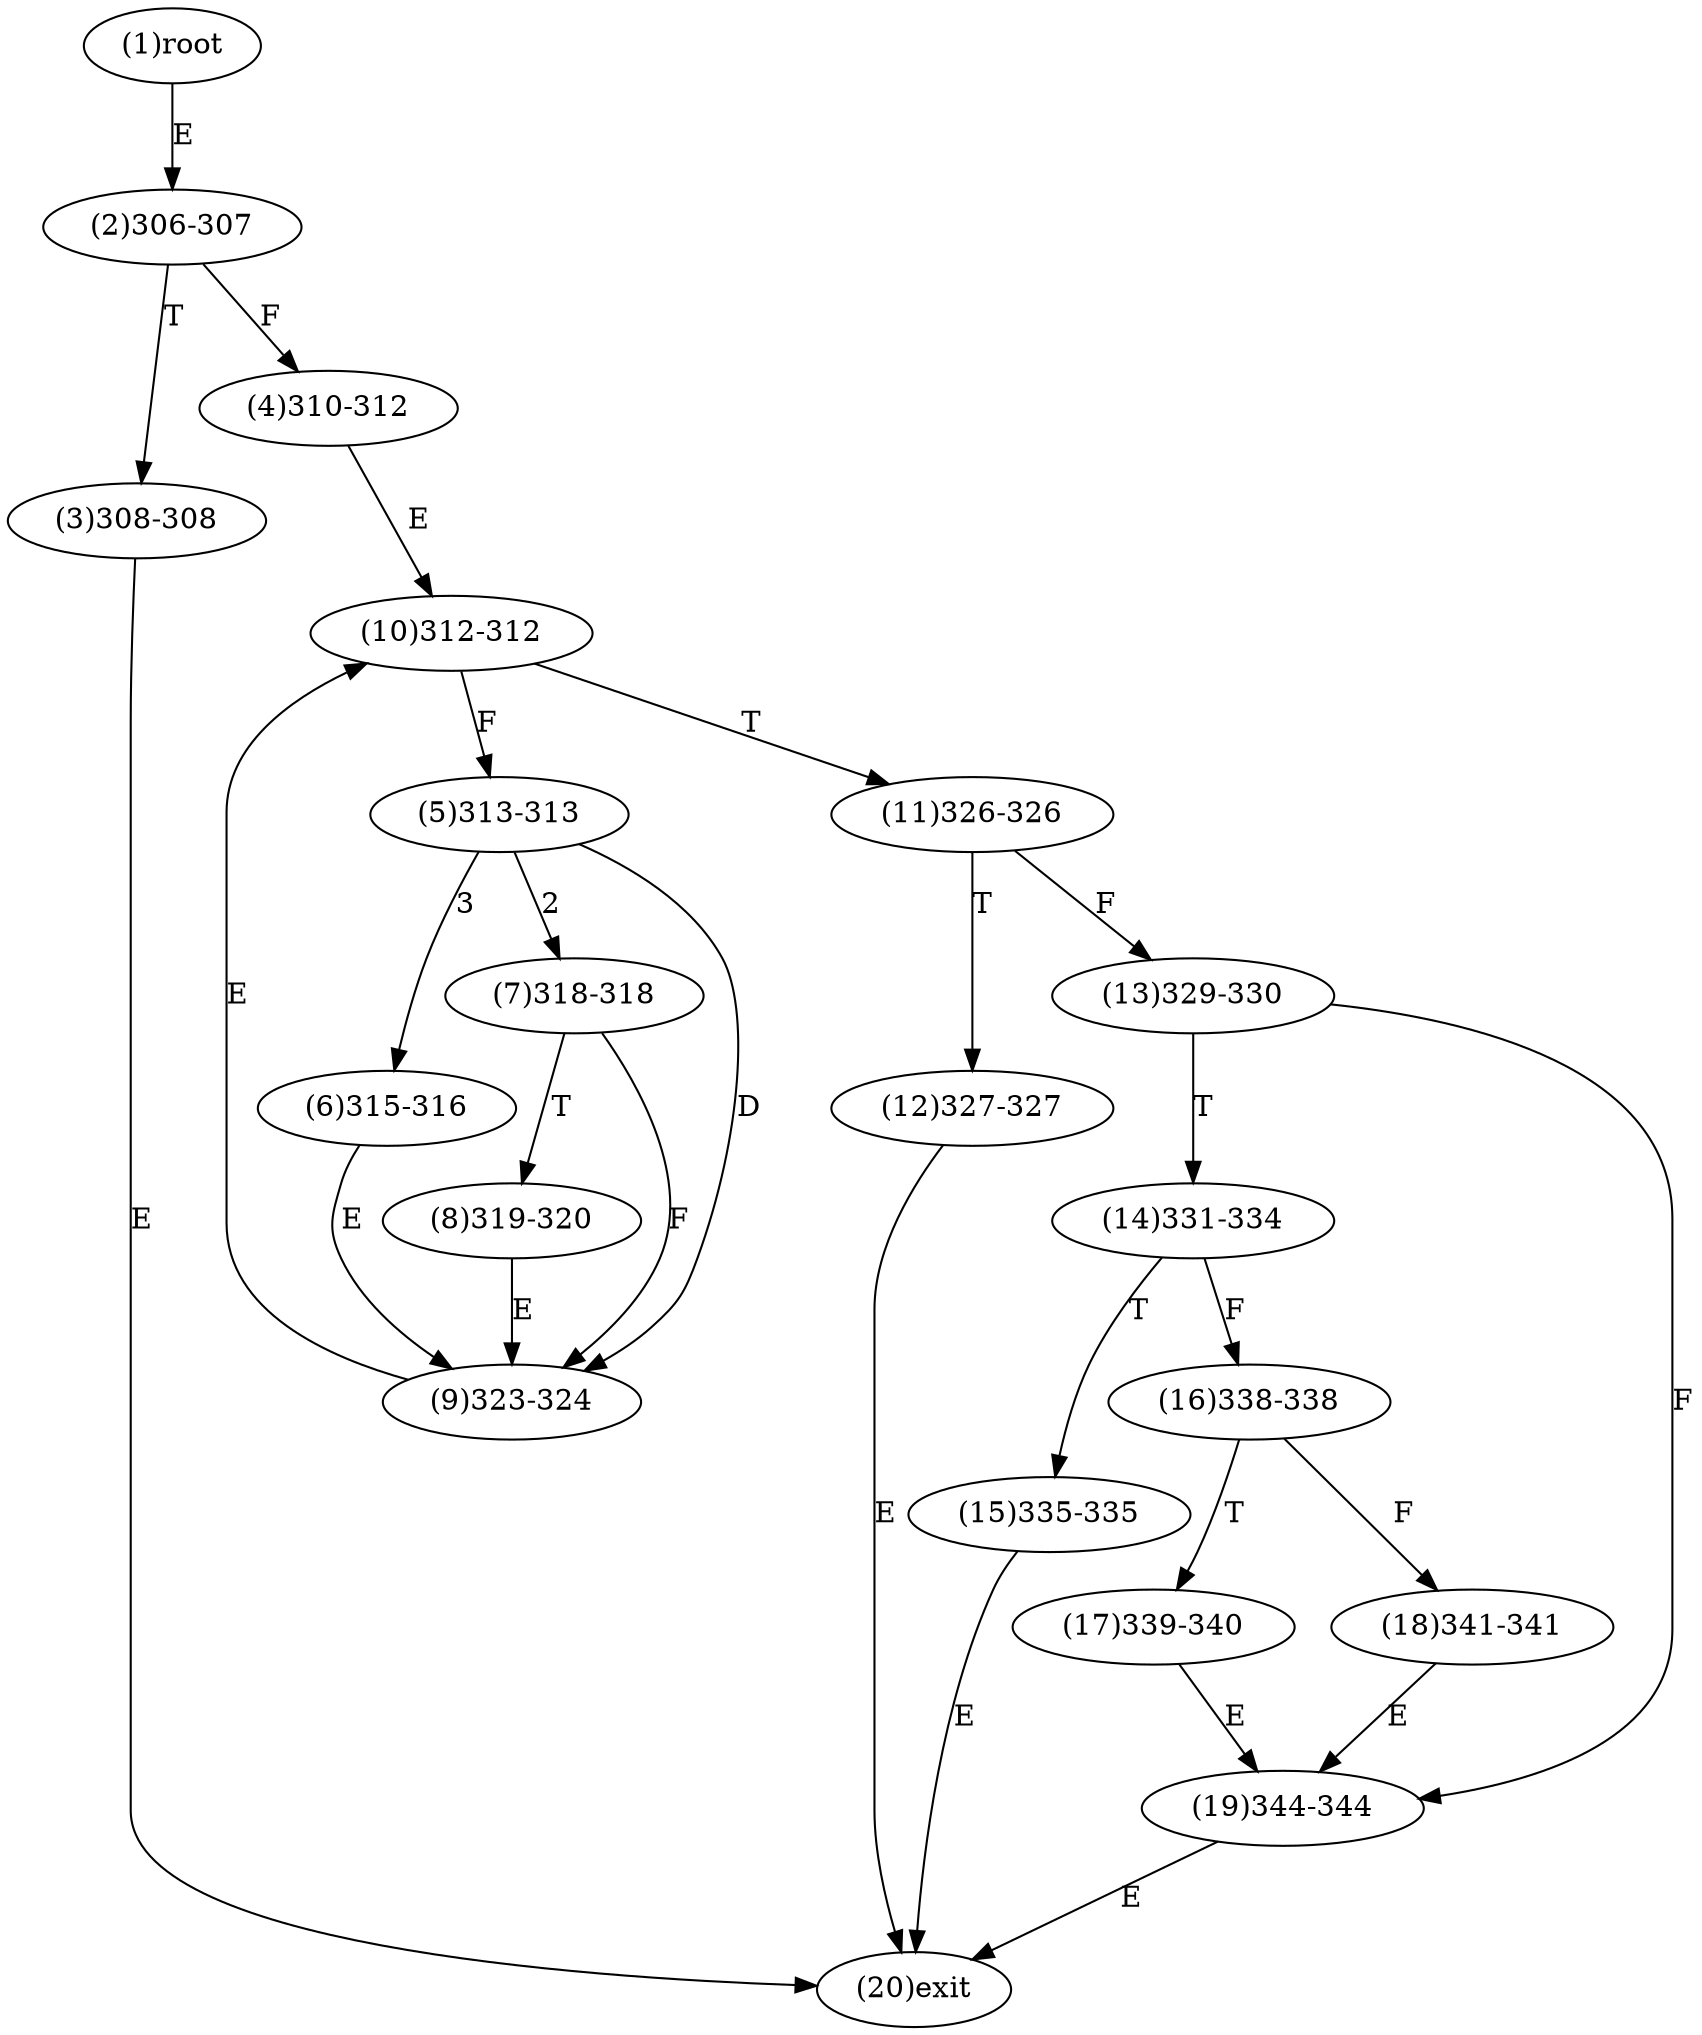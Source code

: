 digraph "" { 
1[ label="(1)root"];
2[ label="(2)306-307"];
3[ label="(3)308-308"];
4[ label="(4)310-312"];
5[ label="(5)313-313"];
6[ label="(6)315-316"];
7[ label="(7)318-318"];
8[ label="(8)319-320"];
9[ label="(9)323-324"];
10[ label="(10)312-312"];
11[ label="(11)326-326"];
12[ label="(12)327-327"];
13[ label="(13)329-330"];
14[ label="(14)331-334"];
15[ label="(15)335-335"];
17[ label="(17)339-340"];
16[ label="(16)338-338"];
19[ label="(19)344-344"];
18[ label="(18)341-341"];
20[ label="(20)exit"];
1->2[ label="E"];
2->4[ label="F"];
2->3[ label="T"];
3->20[ label="E"];
4->10[ label="E"];
5->7[ label="2"];
5->6[ label="3"];
5->9[ label="D"];
6->9[ label="E"];
7->9[ label="F"];
7->8[ label="T"];
8->9[ label="E"];
9->10[ label="E"];
10->5[ label="F"];
10->11[ label="T"];
11->13[ label="F"];
11->12[ label="T"];
12->20[ label="E"];
13->19[ label="F"];
13->14[ label="T"];
14->16[ label="F"];
14->15[ label="T"];
15->20[ label="E"];
16->18[ label="F"];
16->17[ label="T"];
17->19[ label="E"];
18->19[ label="E"];
19->20[ label="E"];
}